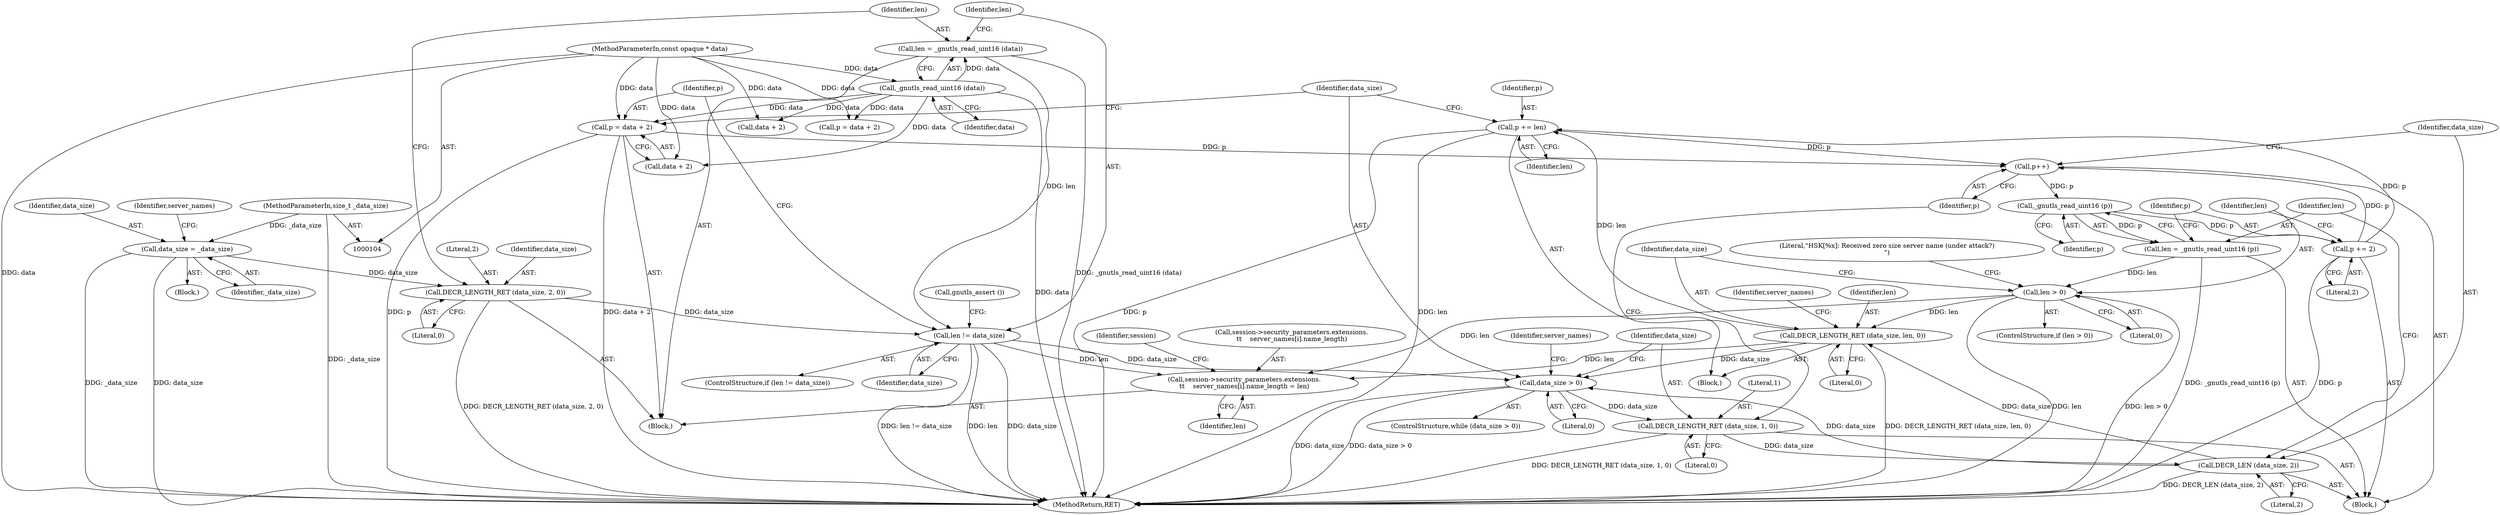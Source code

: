 digraph "0_savannah_bc8102405fda11ea00ca3b42acc4f4bce9d6e97b@pointer" {
"1000183" [label="(Call,p += len)"];
"1000177" [label="(Call,DECR_LENGTH_RET (data_size, len, 0))"];
"1000162" [label="(Call,DECR_LEN (data_size, 2))"];
"1000156" [label="(Call,DECR_LENGTH_RET (data_size, 1, 0))"];
"1000152" [label="(Call,data_size > 0)"];
"1000139" [label="(Call,len != data_size)"];
"1000134" [label="(Call,len = _gnutls_read_uint16 (data))"];
"1000136" [label="(Call,_gnutls_read_uint16 (data))"];
"1000106" [label="(MethodParameterIn,const opaque * data)"];
"1000130" [label="(Call,DECR_LENGTH_RET (data_size, 2, 0))"];
"1000114" [label="(Call,data_size = _data_size)"];
"1000107" [label="(MethodParameterIn,size_t _data_size)"];
"1000173" [label="(Call,len > 0)"];
"1000165" [label="(Call,len = _gnutls_read_uint16 (p))"];
"1000167" [label="(Call,_gnutls_read_uint16 (p))"];
"1000160" [label="(Call,p++)"];
"1000183" [label="(Call,p += len)"];
"1000169" [label="(Call,p += 2)"];
"1000146" [label="(Call,p = data + 2)"];
"1000221" [label="(Call,session->security_parameters.extensions.\n\t\t    server_names[i].name_length = len)"];
"1000182" [label="(Identifier,server_names)"];
"1000166" [label="(Identifier,len)"];
"1000139" [label="(Call,len != data_size)"];
"1000188" [label="(Literal,\"HSK[%x]: Received zero size server name (under attack?)\n\")"];
"1000175" [label="(Literal,0)"];
"1000221" [label="(Call,session->security_parameters.extensions.\n\t\t    server_names[i].name_length = len)"];
"1000151" [label="(ControlStructure,while (data_size > 0))"];
"1000177" [label="(Call,DECR_LENGTH_RET (data_size, len, 0))"];
"1000143" [label="(Call,gnutls_assert ())"];
"1000130" [label="(Call,DECR_LENGTH_RET (data_size, 2, 0))"];
"1000137" [label="(Identifier,data)"];
"1000167" [label="(Call,_gnutls_read_uint16 (p))"];
"1000222" [label="(Call,session->security_parameters.extensions.\n\t\t    server_names[i].name_length)"];
"1000180" [label="(Literal,0)"];
"1000155" [label="(Block,)"];
"1000157" [label="(Identifier,data_size)"];
"1000248" [label="(MethodReturn,RET)"];
"1000141" [label="(Identifier,data_size)"];
"1000171" [label="(Literal,2)"];
"1000140" [label="(Identifier,len)"];
"1000165" [label="(Call,len = _gnutls_read_uint16 (p))"];
"1000184" [label="(Identifier,p)"];
"1000161" [label="(Identifier,p)"];
"1000156" [label="(Call,DECR_LENGTH_RET (data_size, 1, 0))"];
"1000164" [label="(Literal,2)"];
"1000119" [label="(Identifier,server_names)"];
"1000136" [label="(Call,_gnutls_read_uint16 (data))"];
"1000138" [label="(ControlStructure,if (len != data_size))"];
"1000160" [label="(Call,p++)"];
"1000169" [label="(Call,p += 2)"];
"1000147" [label="(Identifier,p)"];
"1000135" [label="(Identifier,len)"];
"1000148" [label="(Call,data + 2)"];
"1000108" [label="(Block,)"];
"1000146" [label="(Call,p = data + 2)"];
"1000183" [label="(Call,p += len)"];
"1000129" [label="(Block,)"];
"1000153" [label="(Identifier,data_size)"];
"1000178" [label="(Identifier,data_size)"];
"1000133" [label="(Literal,0)"];
"1000240" [label="(Identifier,session)"];
"1000207" [label="(Call,p = data + 2)"];
"1000131" [label="(Identifier,data_size)"];
"1000159" [label="(Literal,0)"];
"1000107" [label="(MethodParameterIn,size_t _data_size)"];
"1000162" [label="(Call,DECR_LEN (data_size, 2))"];
"1000168" [label="(Identifier,p)"];
"1000163" [label="(Identifier,data_size)"];
"1000106" [label="(MethodParameterIn,const opaque * data)"];
"1000233" [label="(Identifier,len)"];
"1000116" [label="(Identifier,_data_size)"];
"1000154" [label="(Literal,0)"];
"1000115" [label="(Identifier,data_size)"];
"1000179" [label="(Identifier,len)"];
"1000176" [label="(Block,)"];
"1000134" [label="(Call,len = _gnutls_read_uint16 (data))"];
"1000192" [label="(Identifier,server_names)"];
"1000152" [label="(Call,data_size > 0)"];
"1000132" [label="(Literal,2)"];
"1000114" [label="(Call,data_size = _data_size)"];
"1000174" [label="(Identifier,len)"];
"1000173" [label="(Call,len > 0)"];
"1000170" [label="(Identifier,p)"];
"1000209" [label="(Call,data + 2)"];
"1000158" [label="(Literal,1)"];
"1000185" [label="(Identifier,len)"];
"1000172" [label="(ControlStructure,if (len > 0))"];
"1000183" -> "1000176"  [label="AST: "];
"1000183" -> "1000185"  [label="CFG: "];
"1000184" -> "1000183"  [label="AST: "];
"1000185" -> "1000183"  [label="AST: "];
"1000153" -> "1000183"  [label="CFG: "];
"1000183" -> "1000248"  [label="DDG: len"];
"1000183" -> "1000248"  [label="DDG: p"];
"1000183" -> "1000160"  [label="DDG: p"];
"1000177" -> "1000183"  [label="DDG: len"];
"1000169" -> "1000183"  [label="DDG: p"];
"1000177" -> "1000176"  [label="AST: "];
"1000177" -> "1000180"  [label="CFG: "];
"1000178" -> "1000177"  [label="AST: "];
"1000179" -> "1000177"  [label="AST: "];
"1000180" -> "1000177"  [label="AST: "];
"1000182" -> "1000177"  [label="CFG: "];
"1000177" -> "1000248"  [label="DDG: DECR_LENGTH_RET (data_size, len, 0)"];
"1000177" -> "1000152"  [label="DDG: data_size"];
"1000162" -> "1000177"  [label="DDG: data_size"];
"1000173" -> "1000177"  [label="DDG: len"];
"1000177" -> "1000221"  [label="DDG: len"];
"1000162" -> "1000155"  [label="AST: "];
"1000162" -> "1000164"  [label="CFG: "];
"1000163" -> "1000162"  [label="AST: "];
"1000164" -> "1000162"  [label="AST: "];
"1000166" -> "1000162"  [label="CFG: "];
"1000162" -> "1000248"  [label="DDG: DECR_LEN (data_size, 2)"];
"1000162" -> "1000152"  [label="DDG: data_size"];
"1000156" -> "1000162"  [label="DDG: data_size"];
"1000156" -> "1000155"  [label="AST: "];
"1000156" -> "1000159"  [label="CFG: "];
"1000157" -> "1000156"  [label="AST: "];
"1000158" -> "1000156"  [label="AST: "];
"1000159" -> "1000156"  [label="AST: "];
"1000161" -> "1000156"  [label="CFG: "];
"1000156" -> "1000248"  [label="DDG: DECR_LENGTH_RET (data_size, 1, 0)"];
"1000152" -> "1000156"  [label="DDG: data_size"];
"1000152" -> "1000151"  [label="AST: "];
"1000152" -> "1000154"  [label="CFG: "];
"1000153" -> "1000152"  [label="AST: "];
"1000154" -> "1000152"  [label="AST: "];
"1000157" -> "1000152"  [label="CFG: "];
"1000192" -> "1000152"  [label="CFG: "];
"1000152" -> "1000248"  [label="DDG: data_size"];
"1000152" -> "1000248"  [label="DDG: data_size > 0"];
"1000139" -> "1000152"  [label="DDG: data_size"];
"1000139" -> "1000138"  [label="AST: "];
"1000139" -> "1000141"  [label="CFG: "];
"1000140" -> "1000139"  [label="AST: "];
"1000141" -> "1000139"  [label="AST: "];
"1000143" -> "1000139"  [label="CFG: "];
"1000147" -> "1000139"  [label="CFG: "];
"1000139" -> "1000248"  [label="DDG: data_size"];
"1000139" -> "1000248"  [label="DDG: len != data_size"];
"1000139" -> "1000248"  [label="DDG: len"];
"1000134" -> "1000139"  [label="DDG: len"];
"1000130" -> "1000139"  [label="DDG: data_size"];
"1000139" -> "1000221"  [label="DDG: len"];
"1000134" -> "1000129"  [label="AST: "];
"1000134" -> "1000136"  [label="CFG: "];
"1000135" -> "1000134"  [label="AST: "];
"1000136" -> "1000134"  [label="AST: "];
"1000140" -> "1000134"  [label="CFG: "];
"1000134" -> "1000248"  [label="DDG: _gnutls_read_uint16 (data)"];
"1000136" -> "1000134"  [label="DDG: data"];
"1000136" -> "1000137"  [label="CFG: "];
"1000137" -> "1000136"  [label="AST: "];
"1000136" -> "1000248"  [label="DDG: data"];
"1000106" -> "1000136"  [label="DDG: data"];
"1000136" -> "1000146"  [label="DDG: data"];
"1000136" -> "1000148"  [label="DDG: data"];
"1000136" -> "1000207"  [label="DDG: data"];
"1000136" -> "1000209"  [label="DDG: data"];
"1000106" -> "1000104"  [label="AST: "];
"1000106" -> "1000248"  [label="DDG: data"];
"1000106" -> "1000146"  [label="DDG: data"];
"1000106" -> "1000148"  [label="DDG: data"];
"1000106" -> "1000207"  [label="DDG: data"];
"1000106" -> "1000209"  [label="DDG: data"];
"1000130" -> "1000129"  [label="AST: "];
"1000130" -> "1000133"  [label="CFG: "];
"1000131" -> "1000130"  [label="AST: "];
"1000132" -> "1000130"  [label="AST: "];
"1000133" -> "1000130"  [label="AST: "];
"1000135" -> "1000130"  [label="CFG: "];
"1000130" -> "1000248"  [label="DDG: DECR_LENGTH_RET (data_size, 2, 0)"];
"1000114" -> "1000130"  [label="DDG: data_size"];
"1000114" -> "1000108"  [label="AST: "];
"1000114" -> "1000116"  [label="CFG: "];
"1000115" -> "1000114"  [label="AST: "];
"1000116" -> "1000114"  [label="AST: "];
"1000119" -> "1000114"  [label="CFG: "];
"1000114" -> "1000248"  [label="DDG: data_size"];
"1000114" -> "1000248"  [label="DDG: _data_size"];
"1000107" -> "1000114"  [label="DDG: _data_size"];
"1000107" -> "1000104"  [label="AST: "];
"1000107" -> "1000248"  [label="DDG: _data_size"];
"1000173" -> "1000172"  [label="AST: "];
"1000173" -> "1000175"  [label="CFG: "];
"1000174" -> "1000173"  [label="AST: "];
"1000175" -> "1000173"  [label="AST: "];
"1000178" -> "1000173"  [label="CFG: "];
"1000188" -> "1000173"  [label="CFG: "];
"1000173" -> "1000248"  [label="DDG: len > 0"];
"1000173" -> "1000248"  [label="DDG: len"];
"1000165" -> "1000173"  [label="DDG: len"];
"1000173" -> "1000221"  [label="DDG: len"];
"1000165" -> "1000155"  [label="AST: "];
"1000165" -> "1000167"  [label="CFG: "];
"1000166" -> "1000165"  [label="AST: "];
"1000167" -> "1000165"  [label="AST: "];
"1000170" -> "1000165"  [label="CFG: "];
"1000165" -> "1000248"  [label="DDG: _gnutls_read_uint16 (p)"];
"1000167" -> "1000165"  [label="DDG: p"];
"1000167" -> "1000168"  [label="CFG: "];
"1000168" -> "1000167"  [label="AST: "];
"1000160" -> "1000167"  [label="DDG: p"];
"1000167" -> "1000169"  [label="DDG: p"];
"1000160" -> "1000155"  [label="AST: "];
"1000160" -> "1000161"  [label="CFG: "];
"1000161" -> "1000160"  [label="AST: "];
"1000163" -> "1000160"  [label="CFG: "];
"1000169" -> "1000160"  [label="DDG: p"];
"1000146" -> "1000160"  [label="DDG: p"];
"1000169" -> "1000155"  [label="AST: "];
"1000169" -> "1000171"  [label="CFG: "];
"1000170" -> "1000169"  [label="AST: "];
"1000171" -> "1000169"  [label="AST: "];
"1000174" -> "1000169"  [label="CFG: "];
"1000169" -> "1000248"  [label="DDG: p"];
"1000146" -> "1000129"  [label="AST: "];
"1000146" -> "1000148"  [label="CFG: "];
"1000147" -> "1000146"  [label="AST: "];
"1000148" -> "1000146"  [label="AST: "];
"1000153" -> "1000146"  [label="CFG: "];
"1000146" -> "1000248"  [label="DDG: data + 2"];
"1000146" -> "1000248"  [label="DDG: p"];
"1000221" -> "1000129"  [label="AST: "];
"1000221" -> "1000233"  [label="CFG: "];
"1000222" -> "1000221"  [label="AST: "];
"1000233" -> "1000221"  [label="AST: "];
"1000240" -> "1000221"  [label="CFG: "];
}
